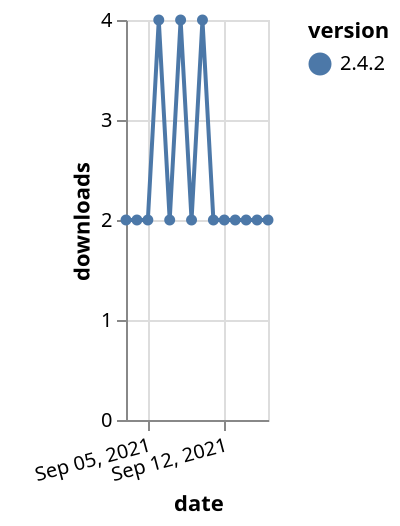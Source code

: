 {"$schema": "https://vega.github.io/schema/vega-lite/v5.json", "description": "A simple bar chart with embedded data.", "data": {"values": [{"date": "2021-09-03", "total": 3053, "delta": 2, "version": "2.4.2"}, {"date": "2021-09-04", "total": 3055, "delta": 2, "version": "2.4.2"}, {"date": "2021-09-05", "total": 3057, "delta": 2, "version": "2.4.2"}, {"date": "2021-09-06", "total": 3061, "delta": 4, "version": "2.4.2"}, {"date": "2021-09-07", "total": 3063, "delta": 2, "version": "2.4.2"}, {"date": "2021-09-08", "total": 3067, "delta": 4, "version": "2.4.2"}, {"date": "2021-09-09", "total": 3069, "delta": 2, "version": "2.4.2"}, {"date": "2021-09-10", "total": 3073, "delta": 4, "version": "2.4.2"}, {"date": "2021-09-11", "total": 3075, "delta": 2, "version": "2.4.2"}, {"date": "2021-09-12", "total": 3077, "delta": 2, "version": "2.4.2"}, {"date": "2021-09-13", "total": 3079, "delta": 2, "version": "2.4.2"}, {"date": "2021-09-14", "total": 3081, "delta": 2, "version": "2.4.2"}, {"date": "2021-09-15", "total": 3083, "delta": 2, "version": "2.4.2"}, {"date": "2021-09-16", "total": 3085, "delta": 2, "version": "2.4.2"}]}, "width": "container", "mark": {"type": "line", "point": {"filled": true}}, "encoding": {"x": {"field": "date", "type": "temporal", "timeUnit": "yearmonthdate", "title": "date", "axis": {"labelAngle": -15}}, "y": {"field": "delta", "type": "quantitative", "title": "downloads"}, "color": {"field": "version", "type": "nominal"}, "tooltip": {"field": "delta"}}}